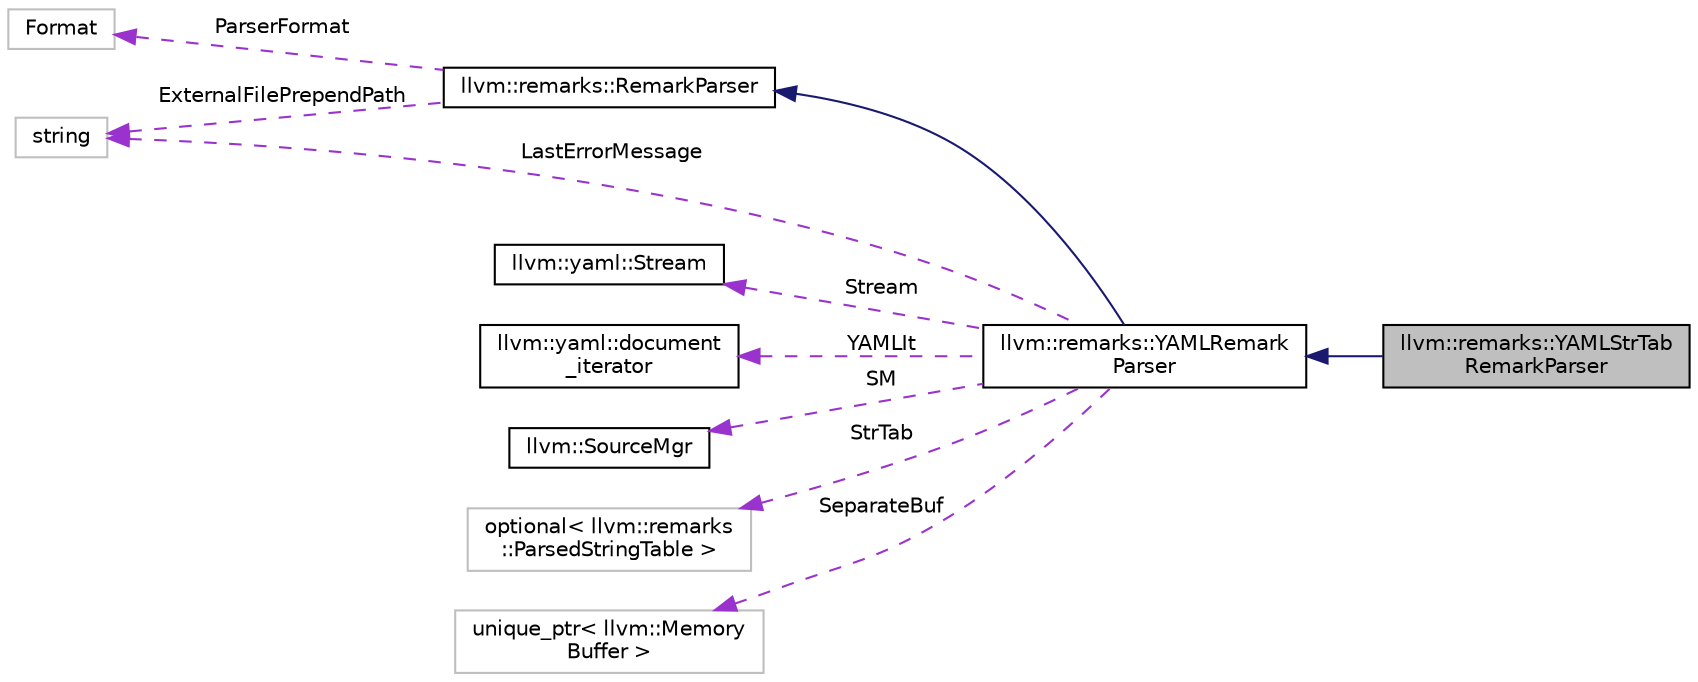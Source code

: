 digraph "llvm::remarks::YAMLStrTabRemarkParser"
{
 // LATEX_PDF_SIZE
  bgcolor="transparent";
  edge [fontname="Helvetica",fontsize="10",labelfontname="Helvetica",labelfontsize="10"];
  node [fontname="Helvetica",fontsize="10",shape=record];
  rankdir="LR";
  Node1 [label="llvm::remarks::YAMLStrTab\lRemarkParser",height=0.2,width=0.4,color="black", fillcolor="grey75", style="filled", fontcolor="black",tooltip="YAML with a string table to Remark parser."];
  Node2 -> Node1 [dir="back",color="midnightblue",fontsize="10",style="solid",fontname="Helvetica"];
  Node2 [label="llvm::remarks::YAMLRemark\lParser",height=0.2,width=0.4,color="black",URL="$structllvm_1_1remarks_1_1YAMLRemarkParser.html",tooltip="Regular YAML to Remark parser."];
  Node3 -> Node2 [dir="back",color="midnightblue",fontsize="10",style="solid",fontname="Helvetica"];
  Node3 [label="llvm::remarks::RemarkParser",height=0.2,width=0.4,color="black",URL="$structllvm_1_1remarks_1_1RemarkParser.html",tooltip="Parser used to parse a raw buffer to remarks::Remark objects."];
  Node4 -> Node3 [dir="back",color="darkorchid3",fontsize="10",style="dashed",label=" ParserFormat" ,fontname="Helvetica"];
  Node4 [label="Format",height=0.2,width=0.4,color="grey75",tooltip=" "];
  Node5 -> Node3 [dir="back",color="darkorchid3",fontsize="10",style="dashed",label=" ExternalFilePrependPath" ,fontname="Helvetica"];
  Node5 [label="string",height=0.2,width=0.4,color="grey75",tooltip=" "];
  Node6 -> Node2 [dir="back",color="darkorchid3",fontsize="10",style="dashed",label=" Stream" ,fontname="Helvetica"];
  Node6 [label="llvm::yaml::Stream",height=0.2,width=0.4,color="black",URL="$classllvm_1_1yaml_1_1Stream.html",tooltip="This class represents a YAML stream potentially containing multiple documents."];
  Node7 -> Node2 [dir="back",color="darkorchid3",fontsize="10",style="dashed",label=" YAMLIt" ,fontname="Helvetica"];
  Node7 [label="llvm::yaml::document\l_iterator",height=0.2,width=0.4,color="black",URL="$classllvm_1_1yaml_1_1document__iterator.html",tooltip="Iterator abstraction for Documents over a Stream."];
  Node5 -> Node2 [dir="back",color="darkorchid3",fontsize="10",style="dashed",label=" LastErrorMessage" ,fontname="Helvetica"];
  Node8 -> Node2 [dir="back",color="darkorchid3",fontsize="10",style="dashed",label=" SM" ,fontname="Helvetica"];
  Node8 [label="llvm::SourceMgr",height=0.2,width=0.4,color="black",URL="$classllvm_1_1SourceMgr.html",tooltip="This owns the files read by a parser, handles include stacks, and handles diagnostic wrangling."];
  Node9 -> Node2 [dir="back",color="darkorchid3",fontsize="10",style="dashed",label=" StrTab" ,fontname="Helvetica"];
  Node9 [label="optional\< llvm::remarks\l::ParsedStringTable \>",height=0.2,width=0.4,color="grey75",tooltip=" "];
  Node10 -> Node2 [dir="back",color="darkorchid3",fontsize="10",style="dashed",label=" SeparateBuf" ,fontname="Helvetica"];
  Node10 [label="unique_ptr\< llvm::Memory\lBuffer \>",height=0.2,width=0.4,color="grey75",tooltip=" "];
}
